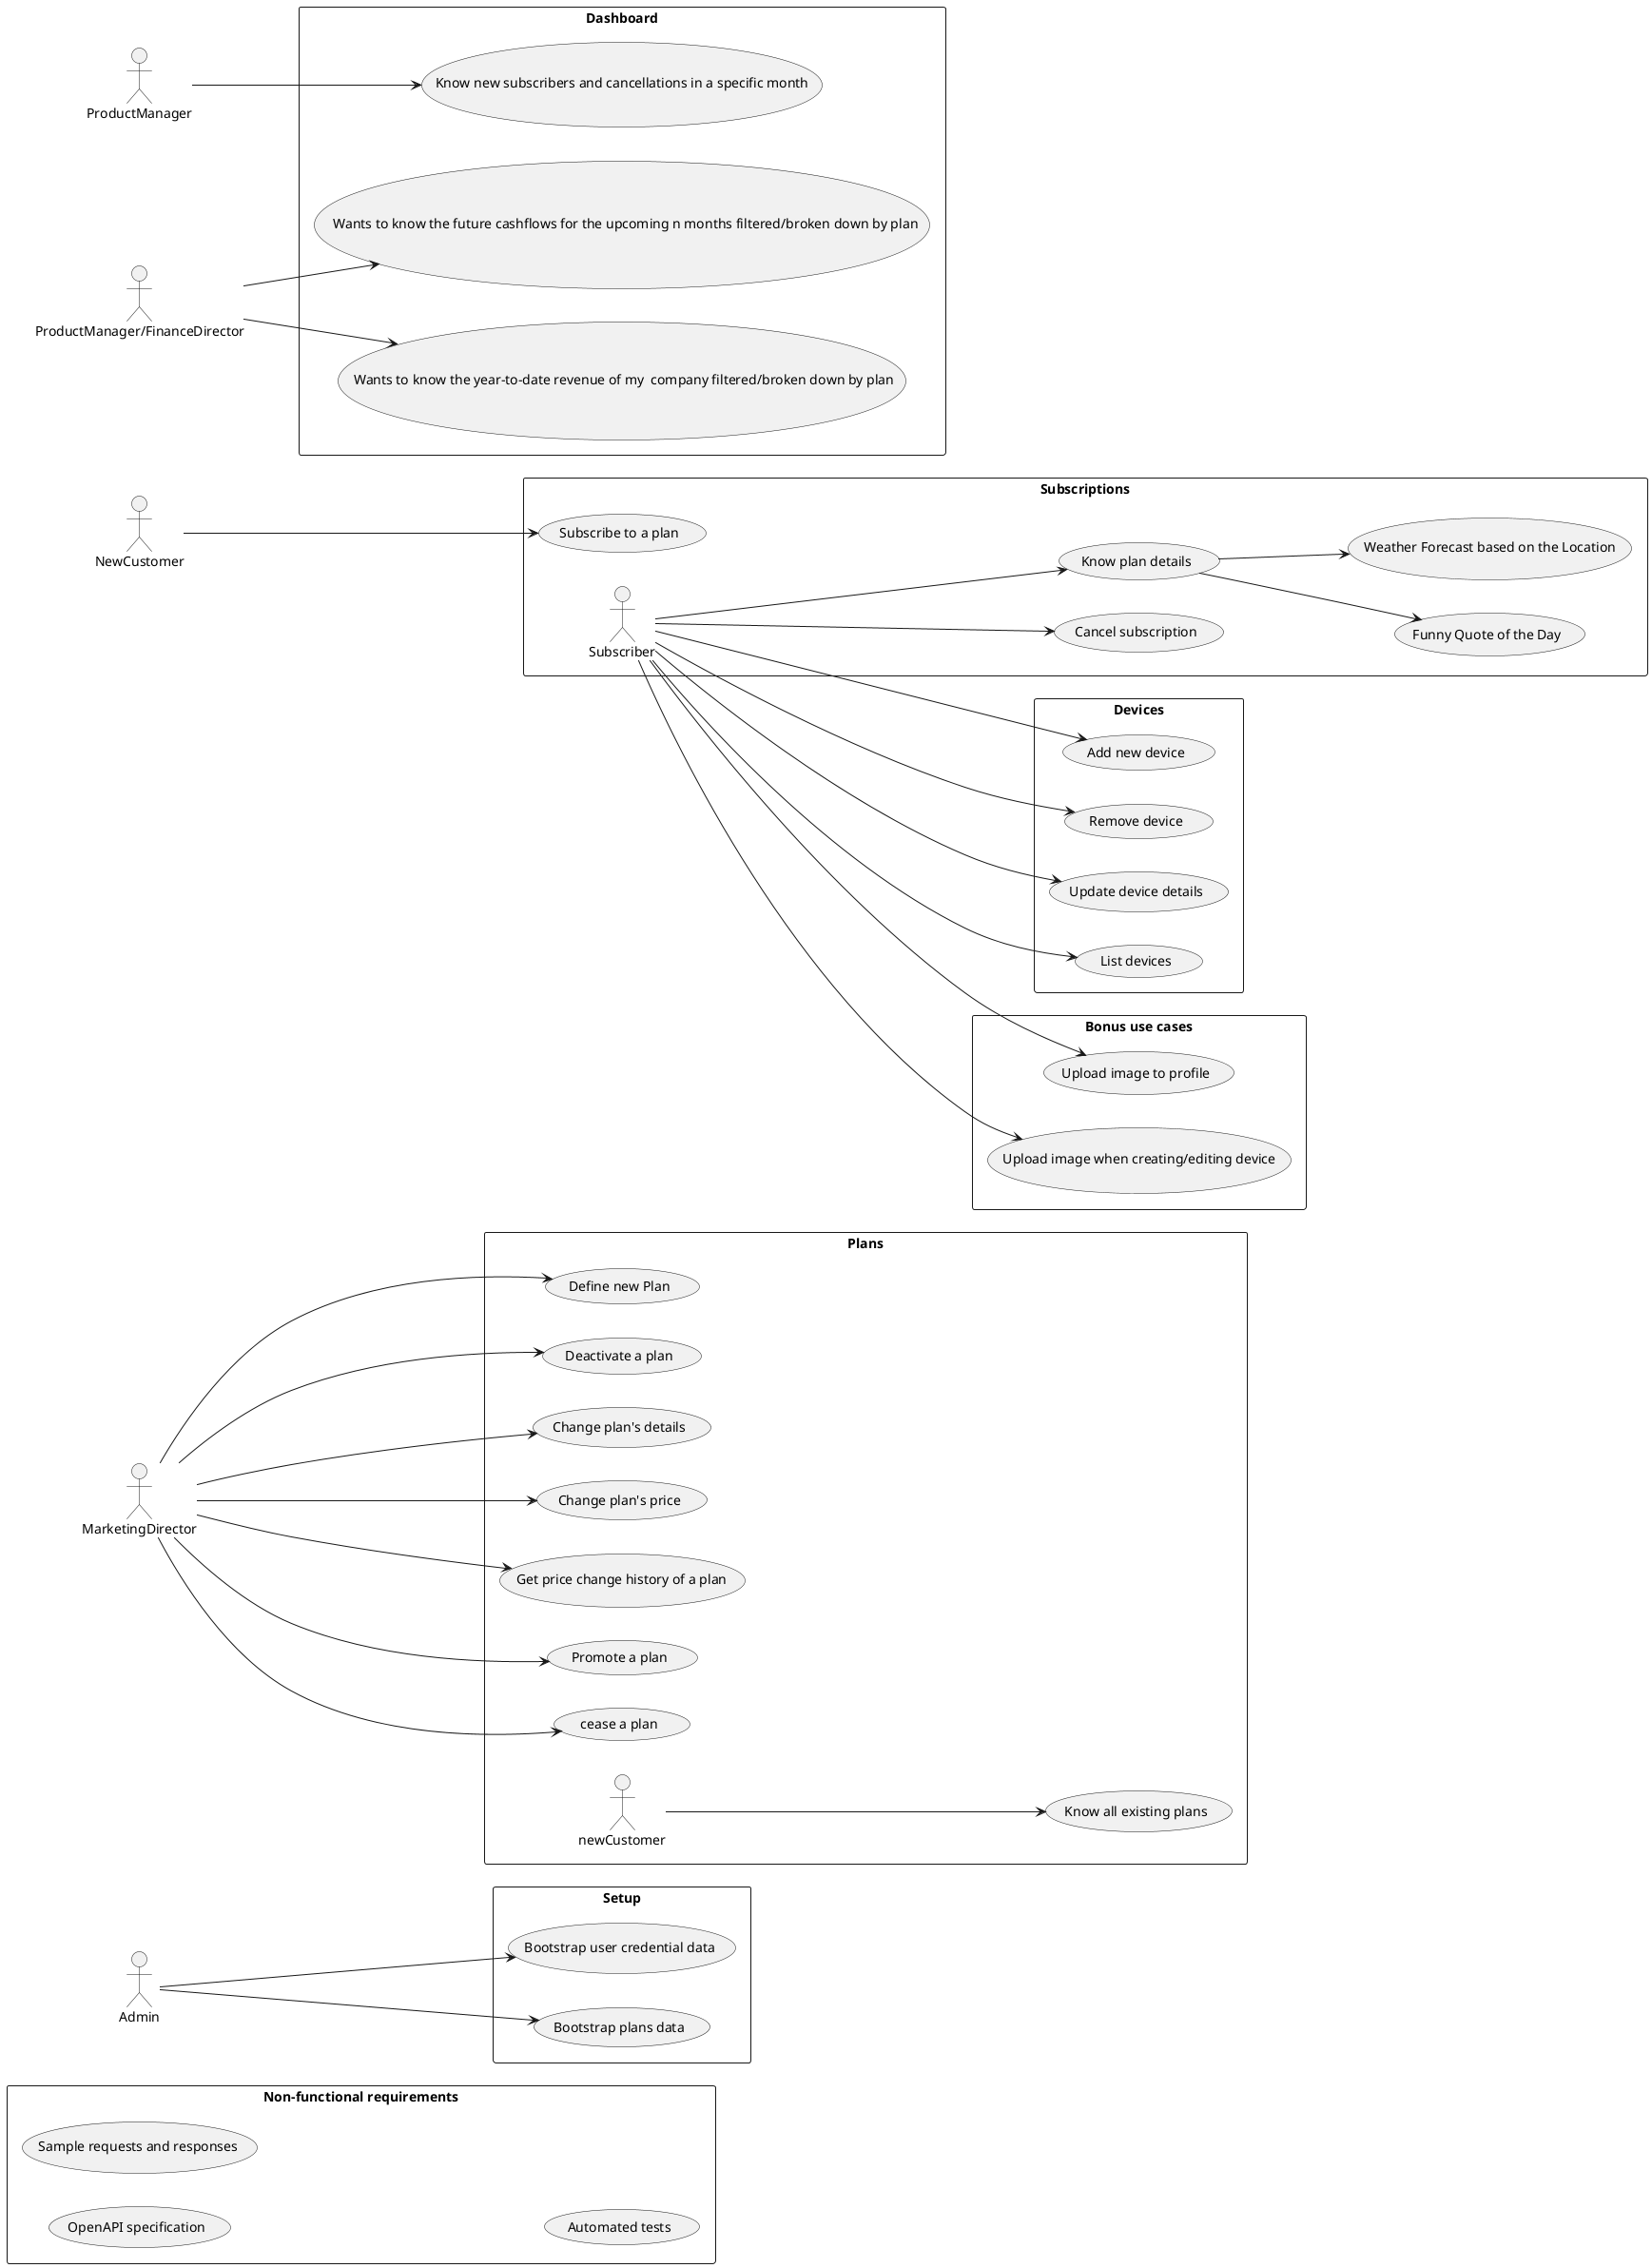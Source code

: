  @startuml
left to right direction

actor Admin

rectangle "Setup" {
    Admin --> (Bootstrap user credential data)
    Admin --> (Bootstrap plans data)
}

actor MarketingDirector

rectangle "Plans" {
    MarketingDirector --> (Define new Plan)
    MarketingDirector --> (Deactivate a plan)
    MarketingDirector --> (Change plan's details)
    MarketingDirector --> (Change plan's price)
    MarketingDirector --> (Get price change history of a plan)
    MarketingDirector --> (Promote a plan)
    MarketingDirector --> (cease a plan)


    newCustomer --> (Know all existing plans)
}

actor NewCustomer

rectangle "Subscriptions" {
    NewCustomer --> (Subscribe to a plan)
    Subscriber --> (Cancel subscription)
    Subscriber --> (Know plan details)
    (Know plan details) --> (Funny Quote of the Day)
    (Know plan details) --> (Weather Forecast based on the Location)

}

actor "ProductManager"



rectangle "Dashboard" {
    ProductManager --> (Know new subscribers and cancellations in a specific month)

}

actor "ProductManager/FinanceDirector"



rectangle "Dashboard" {
    "ProductManager/FinanceDirector" --> (  Wants to know the future cashflows for the upcoming n months filtered/broken down by plan)
     "ProductManager/FinanceDirector" -->( Wants to know the year-to-date revenue of my  company filtered/broken down by plan)
}
rectangle "Devices" {
    Subscriber --> (Add new device)
    Subscriber --> (Remove device)
    Subscriber --> (Update device details)
    Subscriber --> (List devices)
}

rectangle "Bonus use cases" {
    Subscriber --> (Upload image to profile)
    Subscriber --> (Upload image when creating/editing device)
}

rectangle "Non-functional requirements" {
    (OpenAPI specification)
    (Sample requests and responses)
    (Automated tests)
}

@enduml
